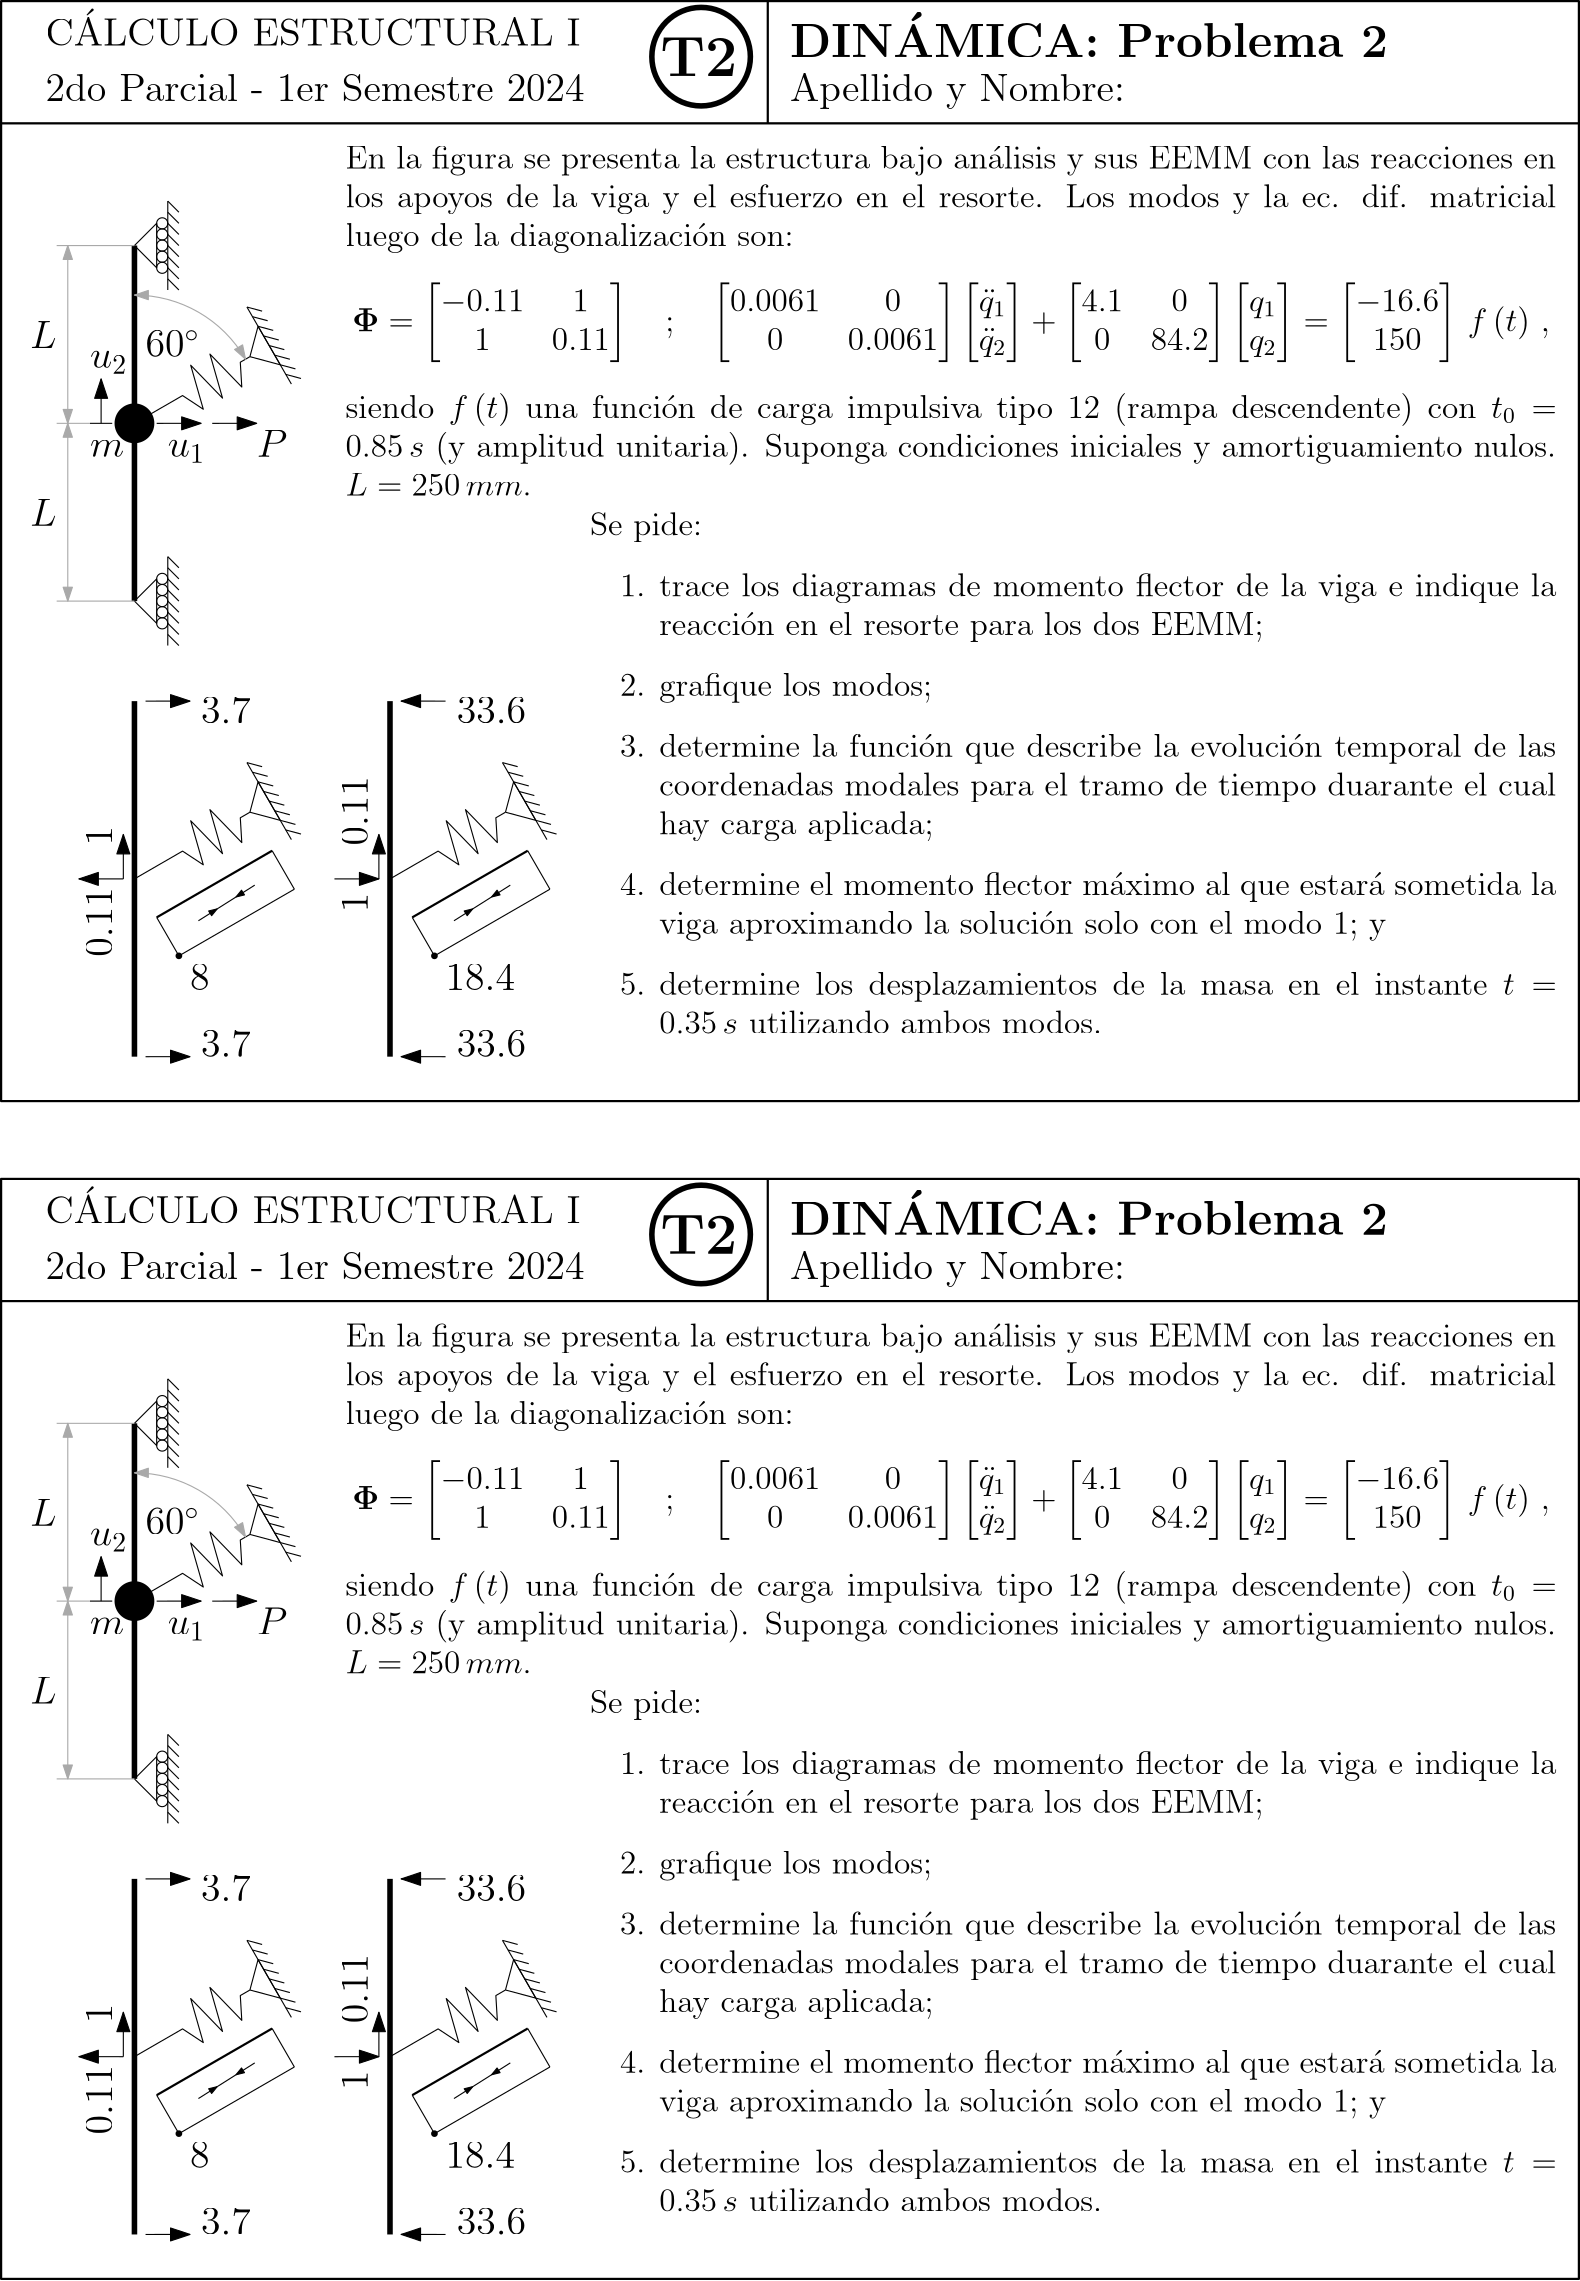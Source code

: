 <?xml version="1.0"?>
<!DOCTYPE ipe SYSTEM "ipe.dtd">
<ipe version="70218" creator="Ipe 7.2.19">
<info created="D:20131120162136" modified="D:20240602174109"/>
<preamble>\usepackage{amsmath}</preamble>
<ipestyle name="basic">
<symbol name="arrow/arc(spx)">
<path stroke="sym-stroke" fill="sym-stroke" pen="sym-pen">
0 0 m
-1 0.333 l
-1 -0.333 l
h
</path>
</symbol>
<symbol name="arrow/farc(spx)">
<path stroke="sym-stroke" fill="white" pen="sym-pen">
0 0 m
-1 0.333 l
-1 -0.333 l
h
</path>
</symbol>
<symbol name="mark/circle(sx)" transformations="translations">
<path fill="sym-stroke">
0.6 0 0 0.6 0 0 e
0.4 0 0 0.4 0 0 e
</path>
</symbol>
<symbol name="mark/disk(sx)" transformations="translations">
<path fill="sym-stroke">
0.6 0 0 0.6 0 0 e
</path>
</symbol>
<symbol name="mark/fdisk(sfx)" transformations="translations">
<group>
<path fill="sym-stroke" fillrule="eofill">
0.6 0 0 0.6 0 0 e
0.4 0 0 0.4 0 0 e
</path>
<path fill="sym-fill">
0.4 0 0 0.4 0 0 e
</path>
</group>
</symbol>
<symbol name="mark/box(sx)" transformations="translations">
<path fill="sym-stroke" fillrule="eofill">
-0.6 -0.6 m
0.6 -0.6 l
0.6 0.6 l
-0.6 0.6 l
h
-0.4 -0.4 m
0.4 -0.4 l
0.4 0.4 l
-0.4 0.4 l
h
</path>
</symbol>
<symbol name="mark/square(sx)" transformations="translations">
<path fill="sym-stroke">
-0.6 -0.6 m
0.6 -0.6 l
0.6 0.6 l
-0.6 0.6 l
h
</path>
</symbol>
<symbol name="mark/fsquare(sfx)" transformations="translations">
<group>
<path fill="sym-stroke" fillrule="eofill">
-0.6 -0.6 m
0.6 -0.6 l
0.6 0.6 l
-0.6 0.6 l
h
-0.4 -0.4 m
0.4 -0.4 l
0.4 0.4 l
-0.4 0.4 l
h
</path>
<path fill="sym-fill">
-0.4 -0.4 m
0.4 -0.4 l
0.4 0.4 l
-0.4 0.4 l
h
</path>
</group>
</symbol>
<symbol name="mark/cross(sx)" transformations="translations">
<group>
<path fill="sym-stroke">
-0.43 -0.57 m
0.57 0.43 l
0.43 0.57 l
-0.57 -0.43 l
h
</path>
<path fill="sym-stroke">
-0.43 0.57 m
0.57 -0.43 l
0.43 -0.57 l
-0.57 0.43 l
h
</path>
</group>
</symbol>
<symbol name="arrow/fnormal(spx)">
<path stroke="sym-stroke" fill="white" pen="sym-pen">
0 0 m
-1 0.333 l
-1 -0.333 l
h
</path>
</symbol>
<symbol name="arrow/pointed(spx)">
<path stroke="sym-stroke" fill="sym-stroke" pen="sym-pen">
0 0 m
-1 0.333 l
-0.8 0 l
-1 -0.333 l
h
</path>
</symbol>
<symbol name="arrow/fpointed(spx)">
<path stroke="sym-stroke" fill="white" pen="sym-pen">
0 0 m
-1 0.333 l
-0.8 0 l
-1 -0.333 l
h
</path>
</symbol>
<symbol name="arrow/linear(spx)">
<path stroke="sym-stroke" pen="sym-pen">
-1 0.333 m
0 0 l
-1 -0.333 l
</path>
</symbol>
<symbol name="arrow/fdouble(spx)">
<path stroke="sym-stroke" fill="white" pen="sym-pen">
0 0 m
-1 0.333 l
-1 -0.333 l
h
-1 0 m
-2 0.333 l
-2 -0.333 l
h
</path>
</symbol>
<symbol name="arrow/double(spx)">
<path stroke="sym-stroke" fill="sym-stroke" pen="sym-pen">
0 0 m
-1 0.333 l
-1 -0.333 l
h
-1 0 m
-2 0.333 l
-2 -0.333 l
h
</path>
</symbol>
<pen name="heavier" value="0.8"/>
<pen name="fat" value="1.2"/>
<pen name="ultrafat" value="2"/>
<symbolsize name="large" value="5"/>
<symbolsize name="small" value="2"/>
<symbolsize name="tiny" value="1.1"/>
<arrowsize name="large" value="10"/>
<arrowsize name="small" value="5"/>
<arrowsize name="tiny" value="3"/>
<color name="red" value="1 0 0"/>
<color name="blue" value="0 0 1"/>
<color name="green" value="0 1 0"/>
<color name="yellow" value="1 1 0"/>
<color name="orange" value="1 0.647 0"/>
<color name="gold" value="1 0.843 0"/>
<color name="purple" value="0.627 0.125 0.941"/>
<color name="gray" value="0.745"/>
<color name="brown" value="0.647 0.165 0.165"/>
<color name="navy" value="0 0 0.502"/>
<color name="pink" value="1 0.753 0.796"/>
<color name="seagreen" value="0.18 0.545 0.341"/>
<color name="turquoise" value="0.251 0.878 0.816"/>
<color name="violet" value="0.933 0.51 0.933"/>
<color name="darkblue" value="0 0 0.545"/>
<color name="darkcyan" value="0 0.545 0.545"/>
<color name="darkgray" value="0.663"/>
<color name="darkgreen" value="0 0.392 0"/>
<color name="darkmagenta" value="0.545 0 0.545"/>
<color name="darkorange" value="1 0.549 0"/>
<color name="darkred" value="0.545 0 0"/>
<color name="lightblue" value="0.678 0.847 0.902"/>
<color name="lightcyan" value="0.878 1 1"/>
<color name="lightgray" value="0.827"/>
<color name="lightgreen" value="0.565 0.933 0.565"/>
<color name="lightyellow" value="1 1 0.878"/>
<dashstyle name="dotted" value="[1 3] 0"/>
<dashstyle name="dashed" value="[4] 0"/>
<dashstyle name="dash dotted" value="[4 2 1 2] 0"/>
<dashstyle name="dash dot dotted" value="[4 2 1 2 1 2] 0"/>
<textsize name="large" value="\large"/>
<textsize name="small" value="\small"/>
<textsize name="tiny" value="\tiny"/>
<textsize name="Large" value="\Large"/>
<textsize name="LARGE" value="\LARGE"/>
<textsize name="huge" value="\huge"/>
<textsize name="Huge" value="\Huge"/>
<textsize name="footnote" value="\footnotesize"/>
<textstyle name="center" begin="\begin{center}" end="\end{center}"/>
<textstyle name="itemize" begin="\begin{itemize}" end="\end{itemize}"/>
<textstyle name="item" begin="\begin{itemize}\item{}" end="\end{itemize}"/>
<gridsize name="4 pts" value="4"/>
<gridsize name="8 pts (~3 mm)" value="8"/>
<gridsize name="16 pts (~6 mm)" value="16"/>
<gridsize name="32 pts (~12 mm)" value="32"/>
<gridsize name="10 pts (~3.5 mm)" value="10"/>
<gridsize name="20 pts (~7 mm)" value="20"/>
<gridsize name="14 pts (~5 mm)" value="14"/>
<gridsize name="28 pts (~10 mm)" value="28"/>
<gridsize name="56 pts (~20 mm)" value="56"/>
<anglesize name="90 deg" value="90"/>
<anglesize name="60 deg" value="60"/>
<anglesize name="45 deg" value="45"/>
<anglesize name="30 deg" value="30"/>
<anglesize name="22.5 deg" value="22.5"/>
<tiling name="falling" angle="-60" step="4" width="1"/>
<tiling name="rising" angle="30" step="4" width="1"/>
</ipestyle>
<page>
<layer name="alpha"/>
<view layers="alpha" active="alpha"/>
<path layer="alpha" stroke="black" pen="heavier">
12 788 m
580 788 l
</path>
<path stroke="black" pen="heavier">
288 788 m
288 832 l
</path>
<path matrix="1 0 0 1 0 84" stroke="black" pen="heavier">
12 748 m
12 352 l
580 352 l
580 748 l
h
</path>
<text matrix="1 0 0 1 -317.763 5.0617" transformations="translations" pos="345.763 810.938" stroke="black" type="label" width="192.714" height="13.589" depth="0" valign="baseline" size="Large">C\&apos;ALCULO ESTRUCTURAL I</text>
<text matrix="1 0 0 1 -324.763 0.0617" transformations="translations" pos="352.763 795.938" stroke="black" type="label" width="194.199" height="9.963" depth="0" valign="baseline" size="Large">2do Parcial - 1er Semestre 2024</text>
<text matrix="1 0 0 1 -56.7634 0.0622" transformations="translations" pos="352.763 795.938" stroke="black" type="label" width="120.561" height="9.962" depth="2.79" valign="baseline" size="Large">Apellido y Nombre:</text>
<text matrix="1 0 0 1 35.82 91.4025" transformations="translations" pos="260.18 736.598" stroke="black" type="minipage" width="275.746" height="10.546" depth="5.57" valign="top" size="LARGE">\bf{DIN\&apos;AMICA: Problema 2}</text>
<text matrix="1 0 0 1 -10.8626 -6.8584" transformations="translations" pos="260.109 811.943" stroke="black" type="label" width="27.789" height="14.177" depth="0" valign="baseline" size="huge" style="math">\bf{T2}</text>
<path matrix="1 0 0 1 2.56512 1.1692" stroke="black" pen="ultrafat">
17.7353 0 0 17.7353 261.435 810.831 e
</path>
<path matrix="1 0 0 1 -340 424" stroke="black" pen="ultrafat">
400 192 m
400 320 l
</path>
<group matrix="0 1 -1 0 796 584">
<path matrix="0 -1 1 0 -528 1024" stroke="black">
288 688 m
296 696 l
296 680 l
288 688 l
</path>
<path stroke="black">
2 0 0 2 152 726 e
</path>
<path stroke="black">
2 0 0 2 156 726 e
</path>
<path stroke="black">
2 0 0 2 160 726 e
</path>
<path stroke="black">
2 0 0 2 164 726 e
</path>
<path stroke="black">
2 0 0 2 168 726 e
</path>
<path matrix="0 -1 1 0 -528 1020" stroke="black">
296 704 m
296 672 l
</path>
<path matrix="0 -1 1 0 -528 1020" stroke="black">
296 704 m
300 700 l
</path>
<path matrix="0 -1 1 0 -528 1020" stroke="black">
296 700 m
300 696 l
</path>
<path matrix="0 -1 1 0 -528 1020" stroke="black">
296 696 m
300 692 l
</path>
<path matrix="0 -1 1 0 -528 1020" stroke="black">
296 692 m
300 688 l
</path>
<path matrix="0 -1 1 0 -528 1020" stroke="black">
296 688 m
300 684 l
</path>
<path matrix="0 -1 1 0 -528 1020" stroke="black">
296 684 m
300 680 l
</path>
<path matrix="0 -1 1 0 -528 1020" stroke="black">
296 680 m
300 676 l
</path>
<path matrix="0 -1 1 0 -528 1020" stroke="black">
296 676 m
300 672 l
</path>
</group>
<group matrix="0 1 -1 0 796 456">
<path matrix="0 -1 1 0 -528 1024" stroke="black">
288 688 m
296 696 l
296 680 l
288 688 l
</path>
<path stroke="black">
2 0 0 2 152 726 e
</path>
<path stroke="black">
2 0 0 2 156 726 e
</path>
<path stroke="black">
2 0 0 2 160 726 e
</path>
<path stroke="black">
2 0 0 2 164 726 e
</path>
<path stroke="black">
2 0 0 2 168 726 e
</path>
<path matrix="0 -1 1 0 -528 1020" stroke="black">
296 704 m
296 672 l
</path>
<path matrix="0 -1 1 0 -528 1020" stroke="black">
296 704 m
300 700 l
</path>
<path matrix="0 -1 1 0 -528 1020" stroke="black">
296 700 m
300 696 l
</path>
<path matrix="0 -1 1 0 -528 1020" stroke="black">
296 696 m
300 692 l
</path>
<path matrix="0 -1 1 0 -528 1020" stroke="black">
296 692 m
300 688 l
</path>
<path matrix="0 -1 1 0 -528 1020" stroke="black">
296 688 m
300 684 l
</path>
<path matrix="0 -1 1 0 -528 1020" stroke="black">
296 684 m
300 680 l
</path>
<path matrix="0 -1 1 0 -528 1020" stroke="black">
296 680 m
300 676 l
</path>
<path matrix="0 -1 1 0 -528 1020" stroke="black">
296 676 m
300 672 l
</path>
</group>
<path matrix="1 0 0 1 -196 -24" fill="black">
7.16444 0 0 7.16444 256 704 e
</path>
<path matrix="1 0 0 1 -324 424" stroke="black" arrow="normal/normal">
392 255.995 m
408 256 l
</path>
<group matrix="0.866025 0.5 -0.5 0.866025 -198.659 272.011">
<path stroke="black">
428 224 m
448 224 l
452 216 l
456 232 l
460 216 l
464 232 l
468 216 l
472 224 l
476 224 l
</path>
<group matrix="0 1 -1 0 1212 112">
<path matrix="0 -1 1 0 -576 1024" stroke="black">
288 688 m
296 696 l
296 680 l
288 688 l
</path>
<path matrix="0 -1 1 0 -576 1024" stroke="black">
296 704 m
296 672 l
</path>
<path matrix="0 -1 1 0 -576 1024" stroke="black">
296 704 m
300 700 l
</path>
<path matrix="0 -1 1 0 -576 1024" stroke="black">
296 700 m
300 696 l
</path>
<path matrix="0 -1 1 0 -576 1024" stroke="black">
296 696 m
300 692 l
</path>
<path matrix="0 -1 1 0 -576 1024" stroke="black">
296 692 m
300 688 l
</path>
<path matrix="0 -1 1 0 -576 1024" stroke="black">
296 688 m
300 684 l
</path>
<path matrix="0 -1 1 0 -576 1024" stroke="black">
296 684 m
300 680 l
</path>
<path matrix="0 -1 1 0 -576 1024" stroke="black">
296 680 m
300 676 l
</path>
<path matrix="0 -1 1 0 -576 1024" stroke="black">
296 676 m
300 672 l
</path>
</group>
</group>
<path matrix="1 0 0 1 -304 424" stroke="black" arrow="normal/normal">
392 255.995 m
408 256 l
</path>
<text matrix="1 0 0 1 -206.064 -81.571" transformations="translations" pos="250.064 749.571" stroke="black" type="label" width="12.287" height="6.177" depth="0" valign="baseline" size="Large" style="math">m</text>
<text matrix="1 0 0 1 -146.064 -81.571" transformations="translations" pos="250.064 749.571" stroke="black" type="label" width="11.005" height="9.803" depth="0" valign="baseline" size="Large" style="math">P</text>
<text matrix="1 0 0 1 -178.064 -81.571" transformations="translations" pos="250.064 749.571" stroke="black" type="label" width="13.474" height="6.179" depth="2.15" valign="baseline" size="Large" style="math">u_1</text>
<path matrix="1 0 0 1 -340 424" stroke="black">
392 256 m
384 256 l
</path>
<path matrix="1 0 0 1 -340 424" stroke="black" arrow="normal/normal">
388 255.995 m
388 272 l
</path>
<text matrix="1 0 0 1 -206.064 -49.571" transformations="translations" pos="250.064 749.571" stroke="black" type="label" width="13.474" height="6.179" depth="2.15" valign="baseline" size="Large" style="math">u_2</text>
<path matrix="1 0 0 1 -340 424" stroke="darkgray" arrow="normal/small" rarrow="normal/small">
439.99 279.089 m
46.1765 0 0 46.1765 400 256 400 302.176 a
</path>
<text matrix="1 0 0 1 -186.064 -45.571" transformations="translations" pos="250.064 749.571" stroke="black" type="label" width="19.527" height="9.634" depth="0" valign="baseline" size="Large" style="math">60^\circ</text>
<path matrix="1 0 0 1 -340 424" stroke="darkgray" arrow="normal/small" rarrow="normal/small">
376 256 m
376 320 l
</path>
<path matrix="1 0 0 1 -340 360" stroke="darkgray" arrow="normal/small" rarrow="normal/small">
376 256 m
376 320 l
</path>
<path matrix="1 0 0 1 -340 424" stroke="darkgray">
372 320 m
400 320 l
</path>
<path matrix="1 0 0 1 -340 296" stroke="darkgray">
372 320 m
400 320 l
</path>
<path matrix="1 0 0 1 -340 424" stroke="darkgray">
372 256 m
384 256 l
</path>
<text matrix="1 0 0 1 -218.064 -37.571" transformations="translations" pos="250.064 749.571" stroke="black" type="label" width="9.557" height="9.803" depth="0" halign="right" valign="center" size="Large" style="math">L</text>
<text matrix="1 0 0 1 -218.064 -101.571" transformations="translations" pos="250.064 749.571" stroke="black" type="label" width="9.557" height="9.803" depth="0" halign="right" valign="center" size="Large" style="math">L</text>
<path matrix="1 0 0 1 -340 260" stroke="black" pen="ultrafat">
400 192 m
400 320 l
</path>
<group matrix="0.866025 0.5 -0.5 0.866025 -198.659 108.011">
<path stroke="black">
428 224 m
448 224 l
452 216 l
456 232 l
460 216 l
464 232 l
468 216 l
472 224 l
476 224 l
</path>
<group matrix="0 1 -1 0 1212 112">
<path matrix="0 -1 1 0 -576 1024" stroke="black">
288 688 m
296 696 l
296 680 l
288 688 l
</path>
<path matrix="0 -1 1 0 -576 1024" stroke="black">
296 704 m
296 672 l
</path>
<path matrix="0 -1 1 0 -576 1024" stroke="black">
296 704 m
300 700 l
</path>
<path matrix="0 -1 1 0 -576 1024" stroke="black">
296 700 m
300 696 l
</path>
<path matrix="0 -1 1 0 -576 1024" stroke="black">
296 696 m
300 692 l
</path>
<path matrix="0 -1 1 0 -576 1024" stroke="black">
296 692 m
300 688 l
</path>
<path matrix="0 -1 1 0 -576 1024" stroke="black">
296 688 m
300 684 l
</path>
<path matrix="0 -1 1 0 -576 1024" stroke="black">
296 684 m
300 680 l
</path>
<path matrix="0 -1 1 0 -576 1024" stroke="black">
296 680 m
300 676 l
</path>
<path matrix="0 -1 1 0 -576 1024" stroke="black">
296 676 m
300 672 l
</path>
</group>
</group>
<path matrix="0 1 -1 0 372 310.145" stroke="black" pen="heavier">
192 304 m
216 262.431 l
</path>
<path matrix="0 1 -1 0 369.072 299.217" stroke="black">
226.928 259.503 m
213.072 251.503 l
</path>
<path matrix="0 1 -1 0 327.503 275.217" stroke="black">
226.928 259.503 m
213.072 251.503 l
</path>
<path matrix="0 1 -1 0 380 296.289" stroke="black">
192 304 m
216 262.431 l
</path>
<group matrix="0.845147 0.534533 -0.534533 0.845147 157.282 173.993">
<path matrix="1 0 0 1 -16 -12" stroke="black" arrow="normal/tiny">
128 328 m
136 328 l
</path>
<path stroke="black">
120 316 m
128 316 l
</path>
<path matrix="1 0 0 1 -20 -12" stroke="black" arrow="normal/tiny">
156 328 m
148 328 l
</path>
</group>
<use matrix="0 1 -1 0 356 337.858" name="mark/disk(sx)" pos="150.431 280" size="small" stroke="black"/>
<path matrix="1 0 0 1 -164 228" stroke="black" arrow="normal/normal">
220 287.995 m
204 288 l
</path>
<path matrix="1 0 0 1 -164 228" stroke="black" arrow="normal/normal">
220 287.995 m
220 304 l
</path>
<text matrix="0 1 -1 0 801.571 237.936" pos="250.064 749.571" stroke="black" type="label" width="24.973" height="9.245" depth="0" valign="baseline" size="Large" style="math">0.11</text>
<text matrix="0 1 -1 0 801.571 277.936" pos="250.064 749.571" stroke="black" type="label" width="7.024" height="9.245" depth="0" valign="baseline" size="Large" style="math">1</text>
<text matrix="1 0 0 1 -170.064 -273.571" transformations="translations" pos="250.064 749.571" stroke="black" type="label" width="7.024" height="9.245" depth="0" valign="baseline" size="Large" style="math">8</text>
<path matrix="1 0 0 1 -328 196" stroke="black" arrow="normal/normal">
392 255.995 m
408 256 l
</path>
<path matrix="1 0 0 1 -328 324" stroke="black" arrow="normal/normal">
392 255.995 m
408 256 l
</path>
<text matrix="1 0 0 1 -166.064 -297.571" transformations="translations" pos="250.064 749.571" stroke="black" type="label" width="17.949" height="9.245" depth="0" valign="baseline" size="Large" style="math">3.7</text>
<text matrix="1 0 0 1 -166.064 -177.571" transformations="translations" pos="250.064 749.571" stroke="black" type="label" width="17.949" height="9.245" depth="0" valign="baseline" size="Large" style="math">3.7</text>
<path matrix="1 0 0 1 -248 260" stroke="black" pen="ultrafat">
400 192 m
400 320 l
</path>
<group matrix="0.866025 0.5 -0.5 0.866025 -106.659 108.011">
<path stroke="black">
428 224 m
448 224 l
452 216 l
456 232 l
460 216 l
464 232 l
468 216 l
472 224 l
476 224 l
</path>
<group matrix="0 1 -1 0 1212 112">
<path matrix="0 -1 1 0 -576 1024" stroke="black">
288 688 m
296 696 l
296 680 l
288 688 l
</path>
<path matrix="0 -1 1 0 -576 1024" stroke="black">
296 704 m
296 672 l
</path>
<path matrix="0 -1 1 0 -576 1024" stroke="black">
296 704 m
300 700 l
</path>
<path matrix="0 -1 1 0 -576 1024" stroke="black">
296 700 m
300 696 l
</path>
<path matrix="0 -1 1 0 -576 1024" stroke="black">
296 696 m
300 692 l
</path>
<path matrix="0 -1 1 0 -576 1024" stroke="black">
296 692 m
300 688 l
</path>
<path matrix="0 -1 1 0 -576 1024" stroke="black">
296 688 m
300 684 l
</path>
<path matrix="0 -1 1 0 -576 1024" stroke="black">
296 684 m
300 680 l
</path>
<path matrix="0 -1 1 0 -576 1024" stroke="black">
296 680 m
300 676 l
</path>
<path matrix="0 -1 1 0 -576 1024" stroke="black">
296 676 m
300 672 l
</path>
</group>
</group>
<path matrix="0 1 -1 0 464 310.145" stroke="black" pen="heavier">
192 304 m
216 262.431 l
</path>
<path matrix="0 1 -1 0 461.072 299.217" stroke="black">
226.928 259.503 m
213.072 251.503 l
</path>
<path matrix="0 1 -1 0 419.503 275.217" stroke="black">
226.928 259.503 m
213.072 251.503 l
</path>
<path matrix="0 1 -1 0 472 296.289" stroke="black">
192 304 m
216 262.431 l
</path>
<group matrix="0.845147 0.534533 -0.534533 0.845147 249.282 173.993">
<path matrix="1 0 0 1 -16 -12" stroke="black" arrow="normal/tiny">
128 328 m
136 328 l
</path>
<path stroke="black">
120 316 m
128 316 l
</path>
<path matrix="1 0 0 1 -20 -12" stroke="black" arrow="normal/tiny">
156 328 m
148 328 l
</path>
</group>
<use matrix="0 1 -1 0 448 337.858" name="mark/disk(sx)" pos="150.431 280" size="small" stroke="black"/>
<path matrix="1 0 0 1 -72 228" stroke="black" arrow="normal/normal">
220 287.995 m
220 304 l
</path>
<text matrix="1 0 0 1 -78.064 -273.571" transformations="translations" pos="250.064 749.571" stroke="black" type="label" width="24.973" height="9.245" depth="0" valign="baseline" size="Large" style="math">18.4</text>
<text matrix="1 0 0 1 -74.064 -297.571" transformations="translations" pos="250.064 749.571" stroke="black" type="label" width="24.973" height="9.245" depth="0" valign="baseline" size="Large" style="math">33.6</text>
<text matrix="1 0 0 1 -74.064 -177.571" transformations="translations" pos="250.064 749.571" stroke="black" type="label" width="24.973" height="9.245" depth="0" valign="baseline" size="Large" style="math">33.6</text>
<path matrix="1 0 0 1 -260 260" stroke="black" arrow="normal/normal">
392 255.995 m
408 256 l
</path>
<text matrix="0 1 -1 0 893.57 253.936" pos="250.064 749.571" stroke="black" type="label" width="7.024" height="9.245" depth="0" valign="baseline" size="Large" style="math">1</text>
<text matrix="0 1 -1 0 893.57 277.936" pos="250.064 749.571" stroke="black" type="label" width="24.973" height="9.245" depth="0" valign="baseline" size="Large" style="math">0.11</text>
<path matrix="1 0 0 1 -48 292" stroke="black" arrow="normal/normal">
220 287.995 m
204 288 l
</path>
<path matrix="1 0 0 1 -48 164" stroke="black" arrow="normal/normal">
220 287.995 m
204 288 l
</path>
<text matrix="1 0 0 1 -56 60" transformations="translations" pos="192 720" stroke="black" type="minipage" width="436" height="65.414" depth="60.58" valign="top" size="large">En la figura se presenta la estructura bajo análisis y sus EEMM con
las reacciones en los apoyos de la viga y el esfuerzo en el resorte.
Los modos y la ec. dif. matricial luego de la diagonalización son:
\[
\boldsymbol{\Phi}=\begin{bmatrix}-0.11 &amp; 1\\
1 &amp; 0.11
\end{bmatrix}\quad;\quad\begin{bmatrix}0.0061 &amp; 0\\
0 &amp; 0.0061
\end{bmatrix}\begin{bmatrix}\ddot{q}_{1}\\
\ddot{q}_{2}
\end{bmatrix}+\begin{bmatrix}4.1 &amp; 0\\
0 &amp; 84.2
\end{bmatrix}\begin{bmatrix}q_{1}\\
q_{2}
\end{bmatrix}=\begin{bmatrix}-16.6\\
150
\end{bmatrix}\,f\left(t\right)\,,
\]
siendo $f\left(t\right)$ una función de carga impulsiva tipo 12 (rampa
descendente) con $t_{0}=0.85\,s$ (y amplitud unitaria). Suponga condiciones
iniciales y amortiguamiento nulos. $L=250\,mm$.</text>
<text matrix="1 0 0 1 32 -72" transformations="translations" pos="192 720" stroke="black" type="minipage" width="348" height="96.2" depth="91.43" valign="top" size="large">Se pide: 
\begin{enumerate}
\item trace los diagramas de momento flector de la viga e indique la reacción
en el resorte para los dos EEMM; 
\item grafique los modos; 
\item determine la función que describe la evolución temporal de las coordenadas
modales para el tramo de tiempo duarante el cual hay carga aplicada; 
\item determine el momento flector máximo al que estará sometida la viga
aproximando la solución solo con el modo 1; y 
\item determine los desplazamientos de la masa en el instante $t=0.35\,s$
utilizando ambos modos. 
\end{enumerate}</text>
<path matrix="1 0 0 1 0 -424" stroke="black" pen="heavier">
12 788 m
580 788 l
</path>
<path matrix="1 0 0 1 0 -424" stroke="black" pen="heavier">
288 788 m
288 832 l
</path>
<path matrix="1 0 0 1 0 -340" stroke="black" pen="heavier">
12 748 m
12 352 l
580 352 l
580 748 l
h
</path>
<text matrix="1 0 0 1 -317.763 -418.938" transformations="translations" pos="345.763 810.938" stroke="black" type="label" valign="baseline" size="Large">C\&apos;ALCULO ESTRUCTURAL I</text>
<text matrix="1 0 0 1 -324.763 -423.938" transformations="translations" pos="352.763 795.938" stroke="black" type="label" valign="baseline" size="Large">2do Parcial - 1er Semestre 2024</text>
<text matrix="1 0 0 1 -56.7634 -423.938" transformations="translations" pos="352.763 795.938" stroke="black" type="label" valign="baseline" size="Large">Apellido y Nombre:</text>
<text matrix="1 0 0 1 35.82 -332.597" transformations="translations" pos="260.18 736.598" stroke="black" type="minipage" width="275.746" valign="top" size="LARGE">\bf{DIN\&apos;AMICA: Problema 2}</text>
<text matrix="1 0 0 1 -10.8626 -430.858" transformations="translations" pos="260.109 811.943" stroke="black" type="label" valign="baseline" size="huge" style="math">\bf{T2}</text>
<path matrix="1 0 0 1 2.56512 -422.831" stroke="black" pen="ultrafat">
17.7353 0 0 17.7353 261.435 810.831 e
</path>
<path matrix="1 0 0 1 -340 0" stroke="black" pen="ultrafat">
400 192 m
400 320 l
</path>
<group matrix="0 1 -1 0 796 160">
<path matrix="0 -1 1 0 -528 1024" stroke="black">
288 688 m
296 696 l
296 680 l
288 688 l
</path>
<path stroke="black">
2 0 0 2 152 726 e
</path>
<path stroke="black">
2 0 0 2 156 726 e
</path>
<path stroke="black">
2 0 0 2 160 726 e
</path>
<path stroke="black">
2 0 0 2 164 726 e
</path>
<path stroke="black">
2 0 0 2 168 726 e
</path>
<path matrix="0 -1 1 0 -528 1020" stroke="black">
296 704 m
296 672 l
</path>
<path matrix="0 -1 1 0 -528 1020" stroke="black">
296 704 m
300 700 l
</path>
<path matrix="0 -1 1 0 -528 1020" stroke="black">
296 700 m
300 696 l
</path>
<path matrix="0 -1 1 0 -528 1020" stroke="black">
296 696 m
300 692 l
</path>
<path matrix="0 -1 1 0 -528 1020" stroke="black">
296 692 m
300 688 l
</path>
<path matrix="0 -1 1 0 -528 1020" stroke="black">
296 688 m
300 684 l
</path>
<path matrix="0 -1 1 0 -528 1020" stroke="black">
296 684 m
300 680 l
</path>
<path matrix="0 -1 1 0 -528 1020" stroke="black">
296 680 m
300 676 l
</path>
<path matrix="0 -1 1 0 -528 1020" stroke="black">
296 676 m
300 672 l
</path>
</group>
<group matrix="0 1 -1 0 796 32">
<path matrix="0 -1 1 0 -528 1024" stroke="black">
288 688 m
296 696 l
296 680 l
288 688 l
</path>
<path stroke="black">
2 0 0 2 152 726 e
</path>
<path stroke="black">
2 0 0 2 156 726 e
</path>
<path stroke="black">
2 0 0 2 160 726 e
</path>
<path stroke="black">
2 0 0 2 164 726 e
</path>
<path stroke="black">
2 0 0 2 168 726 e
</path>
<path matrix="0 -1 1 0 -528 1020" stroke="black">
296 704 m
296 672 l
</path>
<path matrix="0 -1 1 0 -528 1020" stroke="black">
296 704 m
300 700 l
</path>
<path matrix="0 -1 1 0 -528 1020" stroke="black">
296 700 m
300 696 l
</path>
<path matrix="0 -1 1 0 -528 1020" stroke="black">
296 696 m
300 692 l
</path>
<path matrix="0 -1 1 0 -528 1020" stroke="black">
296 692 m
300 688 l
</path>
<path matrix="0 -1 1 0 -528 1020" stroke="black">
296 688 m
300 684 l
</path>
<path matrix="0 -1 1 0 -528 1020" stroke="black">
296 684 m
300 680 l
</path>
<path matrix="0 -1 1 0 -528 1020" stroke="black">
296 680 m
300 676 l
</path>
<path matrix="0 -1 1 0 -528 1020" stroke="black">
296 676 m
300 672 l
</path>
</group>
<path matrix="1 0 0 1 -196 -448" fill="black">
7.16444 0 0 7.16444 256 704 e
</path>
<path matrix="1 0 0 1 -324 0" stroke="black" arrow="normal/normal">
392 255.995 m
408 256 l
</path>
<group matrix="0.866025 0.5 -0.5 0.866025 -198.659 -151.989">
<path stroke="black">
428 224 m
448 224 l
452 216 l
456 232 l
460 216 l
464 232 l
468 216 l
472 224 l
476 224 l
</path>
<group matrix="0 1 -1 0 1212 112">
<path matrix="0 -1 1 0 -576 1024" stroke="black">
288 688 m
296 696 l
296 680 l
288 688 l
</path>
<path matrix="0 -1 1 0 -576 1024" stroke="black">
296 704 m
296 672 l
</path>
<path matrix="0 -1 1 0 -576 1024" stroke="black">
296 704 m
300 700 l
</path>
<path matrix="0 -1 1 0 -576 1024" stroke="black">
296 700 m
300 696 l
</path>
<path matrix="0 -1 1 0 -576 1024" stroke="black">
296 696 m
300 692 l
</path>
<path matrix="0 -1 1 0 -576 1024" stroke="black">
296 692 m
300 688 l
</path>
<path matrix="0 -1 1 0 -576 1024" stroke="black">
296 688 m
300 684 l
</path>
<path matrix="0 -1 1 0 -576 1024" stroke="black">
296 684 m
300 680 l
</path>
<path matrix="0 -1 1 0 -576 1024" stroke="black">
296 680 m
300 676 l
</path>
<path matrix="0 -1 1 0 -576 1024" stroke="black">
296 676 m
300 672 l
</path>
</group>
</group>
<path matrix="1 0 0 1 -304 0" stroke="black" arrow="normal/normal">
392 255.995 m
408 256 l
</path>
<text matrix="1 0 0 1 -206.064 -505.571" transformations="translations" pos="250.064 749.571" stroke="black" type="label" valign="baseline" size="Large" style="math">m</text>
<text matrix="1 0 0 1 -146.064 -505.571" transformations="translations" pos="250.064 749.571" stroke="black" type="label" valign="baseline" size="Large" style="math">P</text>
<text matrix="1 0 0 1 -178.064 -505.571" transformations="translations" pos="250.064 749.571" stroke="black" type="label" valign="baseline" size="Large" style="math">u_1</text>
<path matrix="1 0 0 1 -340 0" stroke="black">
392 256 m
384 256 l
</path>
<path matrix="1 0 0 1 -340 0" stroke="black" arrow="normal/normal">
388 255.995 m
388 272 l
</path>
<text matrix="1 0 0 1 -206.064 -473.571" transformations="translations" pos="250.064 749.571" stroke="black" type="label" valign="baseline" size="Large" style="math">u_2</text>
<path matrix="1 0 0 1 -340 0" stroke="darkgray" arrow="normal/small" rarrow="normal/small">
439.99 279.089 m
46.1765 0 0 46.1765 400 256 400 302.176 a
</path>
<text matrix="1 0 0 1 -186.064 -469.571" transformations="translations" pos="250.064 749.571" stroke="black" type="label" valign="baseline" size="Large" style="math">60^\circ</text>
<path matrix="1 0 0 1 -340 0" stroke="darkgray" arrow="normal/small" rarrow="normal/small">
376 256 m
376 320 l
</path>
<path matrix="1 0 0 1 -340 -64" stroke="darkgray" arrow="normal/small" rarrow="normal/small">
376 256 m
376 320 l
</path>
<path matrix="1 0 0 1 -340 0" stroke="darkgray">
372 320 m
400 320 l
</path>
<path matrix="1 0 0 1 -340 -128" stroke="darkgray">
372 320 m
400 320 l
</path>
<path matrix="1 0 0 1 -340 0" stroke="darkgray">
372 256 m
384 256 l
</path>
<text matrix="1 0 0 1 -218.064 -461.571" transformations="translations" pos="250.064 749.571" stroke="black" type="label" halign="right" valign="center" size="Large" style="math">L</text>
<text matrix="1 0 0 1 -218.064 -525.571" transformations="translations" pos="250.064 749.571" stroke="black" type="label" halign="right" valign="center" size="Large" style="math">L</text>
<path matrix="1 0 0 1 -340 -164" stroke="black" pen="ultrafat">
400 192 m
400 320 l
</path>
<group matrix="0.866025 0.5 -0.5 0.866025 -198.659 -315.989">
<path stroke="black">
428 224 m
448 224 l
452 216 l
456 232 l
460 216 l
464 232 l
468 216 l
472 224 l
476 224 l
</path>
<group matrix="0 1 -1 0 1212 112">
<path matrix="0 -1 1 0 -576 1024" stroke="black">
288 688 m
296 696 l
296 680 l
288 688 l
</path>
<path matrix="0 -1 1 0 -576 1024" stroke="black">
296 704 m
296 672 l
</path>
<path matrix="0 -1 1 0 -576 1024" stroke="black">
296 704 m
300 700 l
</path>
<path matrix="0 -1 1 0 -576 1024" stroke="black">
296 700 m
300 696 l
</path>
<path matrix="0 -1 1 0 -576 1024" stroke="black">
296 696 m
300 692 l
</path>
<path matrix="0 -1 1 0 -576 1024" stroke="black">
296 692 m
300 688 l
</path>
<path matrix="0 -1 1 0 -576 1024" stroke="black">
296 688 m
300 684 l
</path>
<path matrix="0 -1 1 0 -576 1024" stroke="black">
296 684 m
300 680 l
</path>
<path matrix="0 -1 1 0 -576 1024" stroke="black">
296 680 m
300 676 l
</path>
<path matrix="0 -1 1 0 -576 1024" stroke="black">
296 676 m
300 672 l
</path>
</group>
</group>
<path matrix="0 1 -1 0 372 -113.855" stroke="black" pen="heavier">
192 304 m
216 262.431 l
</path>
<path matrix="0 1 -1 0 369.072 -124.783" stroke="black">
226.928 259.503 m
213.072 251.503 l
</path>
<path matrix="0 1 -1 0 327.503 -148.783" stroke="black">
226.928 259.503 m
213.072 251.503 l
</path>
<path matrix="0 1 -1 0 380 -127.711" stroke="black">
192 304 m
216 262.431 l
</path>
<group matrix="0.845147 0.534533 -0.534533 0.845147 157.282 -250.007">
<path matrix="1 0 0 1 -16 -12" stroke="black" arrow="normal/tiny">
128 328 m
136 328 l
</path>
<path stroke="black">
120 316 m
128 316 l
</path>
<path matrix="1 0 0 1 -20 -12" stroke="black" arrow="normal/tiny">
156 328 m
148 328 l
</path>
</group>
<use matrix="0 1 -1 0 356 -86.142" name="mark/disk(sx)" pos="150.431 280" size="small" stroke="black"/>
<path matrix="1 0 0 1 -164 -196" stroke="black" arrow="normal/normal">
220 287.995 m
204 288 l
</path>
<path matrix="1 0 0 1 -164 -196" stroke="black" arrow="normal/normal">
220 287.995 m
220 304 l
</path>
<text matrix="0 1 -1 0 801.571 -186.064" pos="250.064 749.571" stroke="black" type="label" valign="baseline" size="Large" style="math">0.11</text>
<text matrix="0 1 -1 0 801.571 -146.064" pos="250.064 749.571" stroke="black" type="label" valign="baseline" size="Large" style="math">1</text>
<text matrix="1 0 0 1 -170.064 -697.571" transformations="translations" pos="250.064 749.571" stroke="black" type="label" valign="baseline" size="Large" style="math">8</text>
<path matrix="1 0 0 1 -328 -228" stroke="black" arrow="normal/normal">
392 255.995 m
408 256 l
</path>
<path matrix="1 0 0 1 -328 -100" stroke="black" arrow="normal/normal">
392 255.995 m
408 256 l
</path>
<text matrix="1 0 0 1 -166.064 -721.571" transformations="translations" pos="250.064 749.571" stroke="black" type="label" valign="baseline" size="Large" style="math">3.7</text>
<text matrix="1 0 0 1 -166.064 -601.571" transformations="translations" pos="250.064 749.571" stroke="black" type="label" valign="baseline" size="Large" style="math">3.7</text>
<path matrix="1 0 0 1 -248 -164" stroke="black" pen="ultrafat">
400 192 m
400 320 l
</path>
<group matrix="0.866025 0.5 -0.5 0.866025 -106.659 -315.989">
<path stroke="black">
428 224 m
448 224 l
452 216 l
456 232 l
460 216 l
464 232 l
468 216 l
472 224 l
476 224 l
</path>
<group matrix="0 1 -1 0 1212 112">
<path matrix="0 -1 1 0 -576 1024" stroke="black">
288 688 m
296 696 l
296 680 l
288 688 l
</path>
<path matrix="0 -1 1 0 -576 1024" stroke="black">
296 704 m
296 672 l
</path>
<path matrix="0 -1 1 0 -576 1024" stroke="black">
296 704 m
300 700 l
</path>
<path matrix="0 -1 1 0 -576 1024" stroke="black">
296 700 m
300 696 l
</path>
<path matrix="0 -1 1 0 -576 1024" stroke="black">
296 696 m
300 692 l
</path>
<path matrix="0 -1 1 0 -576 1024" stroke="black">
296 692 m
300 688 l
</path>
<path matrix="0 -1 1 0 -576 1024" stroke="black">
296 688 m
300 684 l
</path>
<path matrix="0 -1 1 0 -576 1024" stroke="black">
296 684 m
300 680 l
</path>
<path matrix="0 -1 1 0 -576 1024" stroke="black">
296 680 m
300 676 l
</path>
<path matrix="0 -1 1 0 -576 1024" stroke="black">
296 676 m
300 672 l
</path>
</group>
</group>
<path matrix="0 1 -1 0 464 -113.855" stroke="black" pen="heavier">
192 304 m
216 262.431 l
</path>
<path matrix="0 1 -1 0 461.072 -124.783" stroke="black">
226.928 259.503 m
213.072 251.503 l
</path>
<path matrix="0 1 -1 0 419.503 -148.783" stroke="black">
226.928 259.503 m
213.072 251.503 l
</path>
<path matrix="0 1 -1 0 472 -127.711" stroke="black">
192 304 m
216 262.431 l
</path>
<group matrix="0.845147 0.534533 -0.534533 0.845147 249.282 -250.007">
<path matrix="1 0 0 1 -16 -12" stroke="black" arrow="normal/tiny">
128 328 m
136 328 l
</path>
<path stroke="black">
120 316 m
128 316 l
</path>
<path matrix="1 0 0 1 -20 -12" stroke="black" arrow="normal/tiny">
156 328 m
148 328 l
</path>
</group>
<use matrix="0 1 -1 0 448 -86.142" name="mark/disk(sx)" pos="150.431 280" size="small" stroke="black"/>
<path matrix="1 0 0 1 -72 -196" stroke="black" arrow="normal/normal">
220 287.995 m
220 304 l
</path>
<text matrix="1 0 0 1 -78.064 -697.571" transformations="translations" pos="250.064 749.571" stroke="black" type="label" valign="baseline" size="Large" style="math">18.4</text>
<text matrix="1 0 0 1 -74.064 -721.571" transformations="translations" pos="250.064 749.571" stroke="black" type="label" valign="baseline" size="Large" style="math">33.6</text>
<text matrix="1 0 0 1 -74.064 -601.571" transformations="translations" pos="250.064 749.571" stroke="black" type="label" valign="baseline" size="Large" style="math">33.6</text>
<path matrix="1 0 0 1 -260 -164" stroke="black" arrow="normal/normal">
392 255.995 m
408 256 l
</path>
<text matrix="0 1 -1 0 893.57 -170.064" pos="250.064 749.571" stroke="black" type="label" valign="baseline" size="Large" style="math">1</text>
<text matrix="0 1 -1 0 893.57 -146.064" pos="250.064 749.571" stroke="black" type="label" valign="baseline" size="Large" style="math">0.11</text>
<path matrix="1 0 0 1 -48 -132" stroke="black" arrow="normal/normal">
220 287.995 m
204 288 l
</path>
<path matrix="1 0 0 1 -48 -260" stroke="black" arrow="normal/normal">
220 287.995 m
204 288 l
</path>
<text matrix="1 0 0 1 -56 -364" transformations="translations" pos="192 720" stroke="black" type="minipage" width="436" valign="top" size="large">En la figura se presenta la estructura bajo análisis y sus EEMM con
las reacciones en los apoyos de la viga y el esfuerzo en el resorte.
Los modos y la ec. dif. matricial luego de la diagonalización son:
\[
\boldsymbol{\Phi}=\begin{bmatrix}-0.11 &amp; 1\\
1 &amp; 0.11
\end{bmatrix}\quad;\quad\begin{bmatrix}0.0061 &amp; 0\\
0 &amp; 0.0061
\end{bmatrix}\begin{bmatrix}\ddot{q}_{1}\\
\ddot{q}_{2}
\end{bmatrix}+\begin{bmatrix}4.1 &amp; 0\\
0 &amp; 84.2
\end{bmatrix}\begin{bmatrix}q_{1}\\
q_{2}
\end{bmatrix}=\begin{bmatrix}-16.6\\
150
\end{bmatrix}\,f\left(t\right)\,,
\]
siendo $f\left(t\right)$ una función de carga impulsiva tipo 12 (rampa
descendente) con $t_{0}=0.85\,s$ (y amplitud unitaria). Suponga condiciones
iniciales y amortiguamiento nulos. $L=250\,mm$.</text>
<text matrix="1 0 0 1 32 -496" transformations="translations" pos="192 720" stroke="black" type="minipage" width="348" valign="top" size="large">Se pide: 
\begin{enumerate}
\item trace los diagramas de momento flector de la viga e indique la reacción
en el resorte para los dos EEMM; 
\item grafique los modos; 
\item determine la función que describe la evolución temporal de las coordenadas
modales para el tramo de tiempo duarante el cual hay carga aplicada; 
\item determine el momento flector máximo al que estará sometida la viga
aproximando la solución solo con el modo 1; y 
\item determine los desplazamientos de la masa en el instante $t=0.35\,s$
utilizando ambos modos. 
\end{enumerate}</text>
</page>
</ipe>
